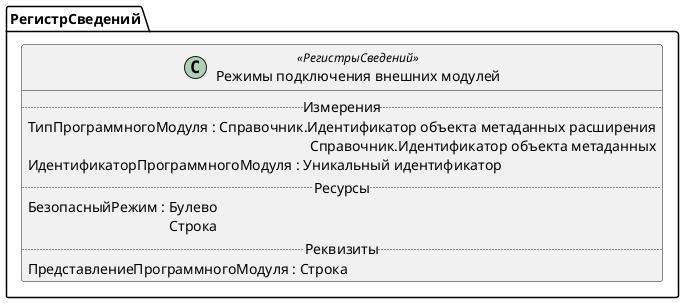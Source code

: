 ﻿@startuml РежимыПодключенияВнешнихМодулей
'!include templates.wsd
'..\include templates.wsd
class РегистрСведений.РежимыПодключенияВнешнихМодулей as "Режимы подключения внешних модулей" <<РегистрыСведений>>
{
..Измерения..
ТипПрограммногоМодуля : Справочник.Идентификатор объекта метаданных расширения\rСправочник.Идентификатор объекта метаданных
ИдентификаторПрограммногоМодуля : Уникальный идентификатор
..Ресурсы..
БезопасныйРежим : Булево\rСтрока
..Реквизиты..
ПредставлениеПрограммногоМодуля : Строка
}
@enduml
